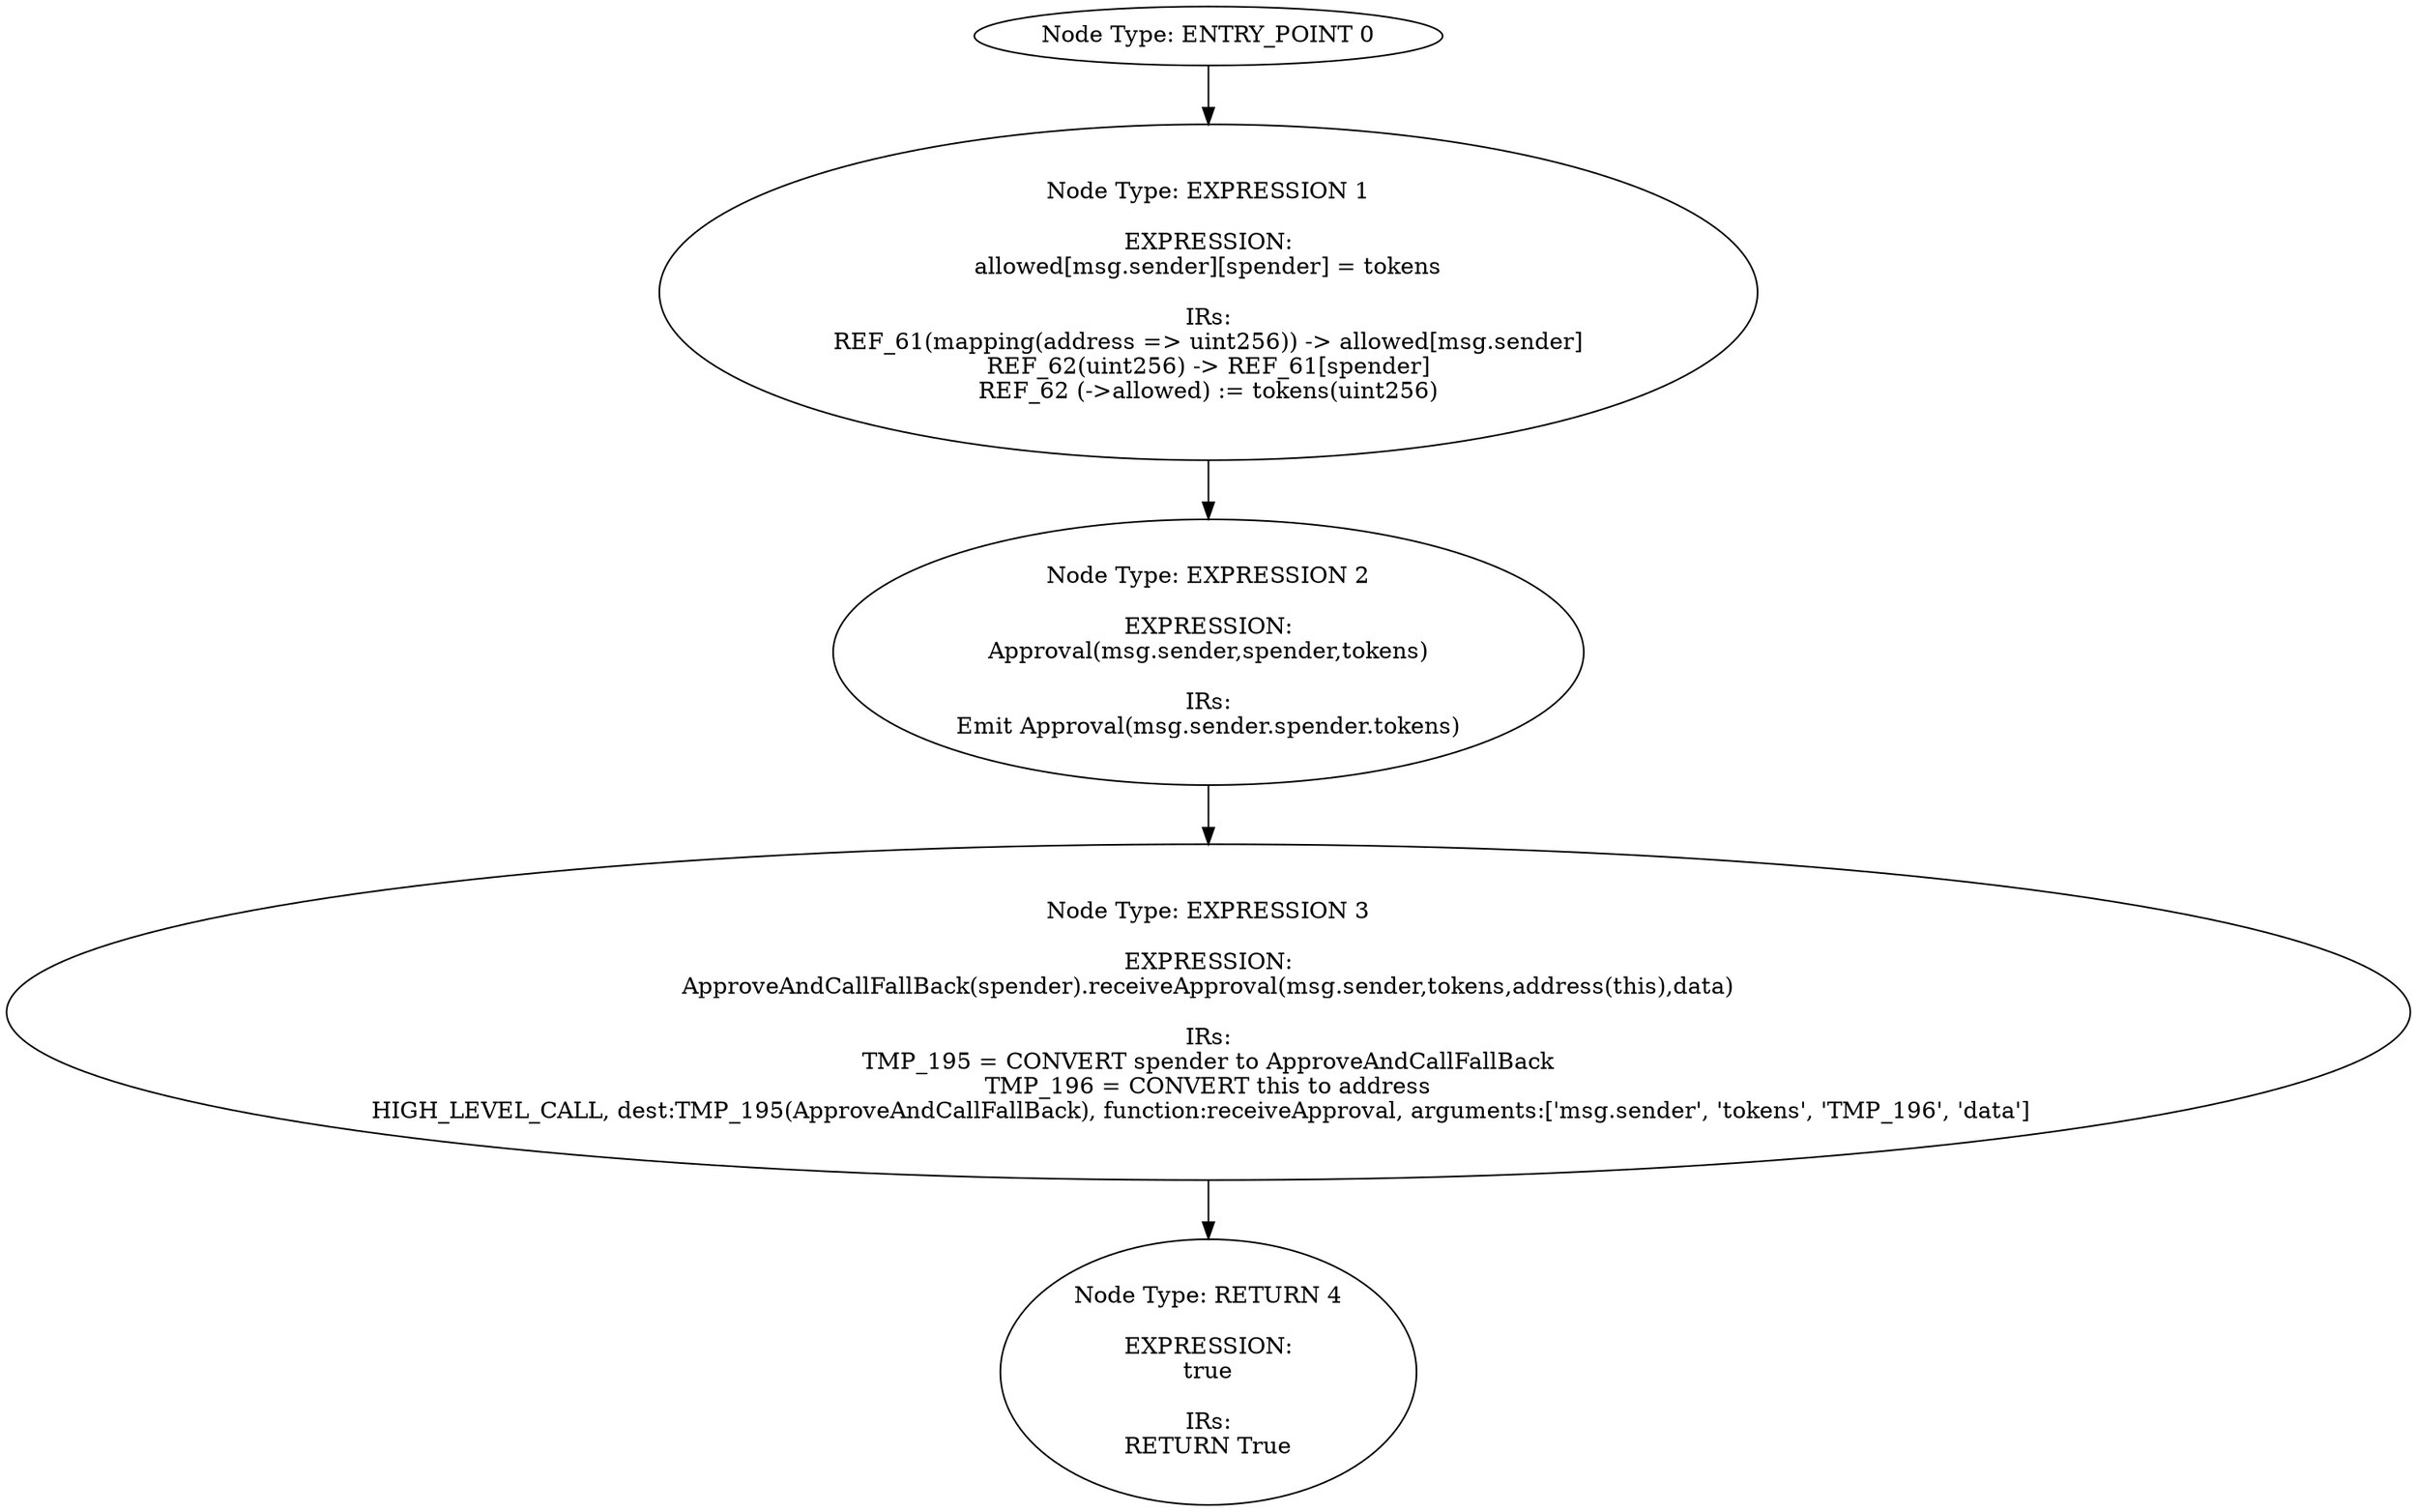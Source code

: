 digraph{
0[label="Node Type: ENTRY_POINT 0
"];
0->1;
1[label="Node Type: EXPRESSION 1

EXPRESSION:
allowed[msg.sender][spender] = tokens

IRs:
REF_61(mapping(address => uint256)) -> allowed[msg.sender]
REF_62(uint256) -> REF_61[spender]
REF_62 (->allowed) := tokens(uint256)"];
1->2;
2[label="Node Type: EXPRESSION 2

EXPRESSION:
Approval(msg.sender,spender,tokens)

IRs:
Emit Approval(msg.sender.spender.tokens)"];
2->3;
3[label="Node Type: EXPRESSION 3

EXPRESSION:
ApproveAndCallFallBack(spender).receiveApproval(msg.sender,tokens,address(this),data)

IRs:
TMP_195 = CONVERT spender to ApproveAndCallFallBack
TMP_196 = CONVERT this to address
HIGH_LEVEL_CALL, dest:TMP_195(ApproveAndCallFallBack), function:receiveApproval, arguments:['msg.sender', 'tokens', 'TMP_196', 'data']  "];
3->4;
4[label="Node Type: RETURN 4

EXPRESSION:
true

IRs:
RETURN True"];
}
